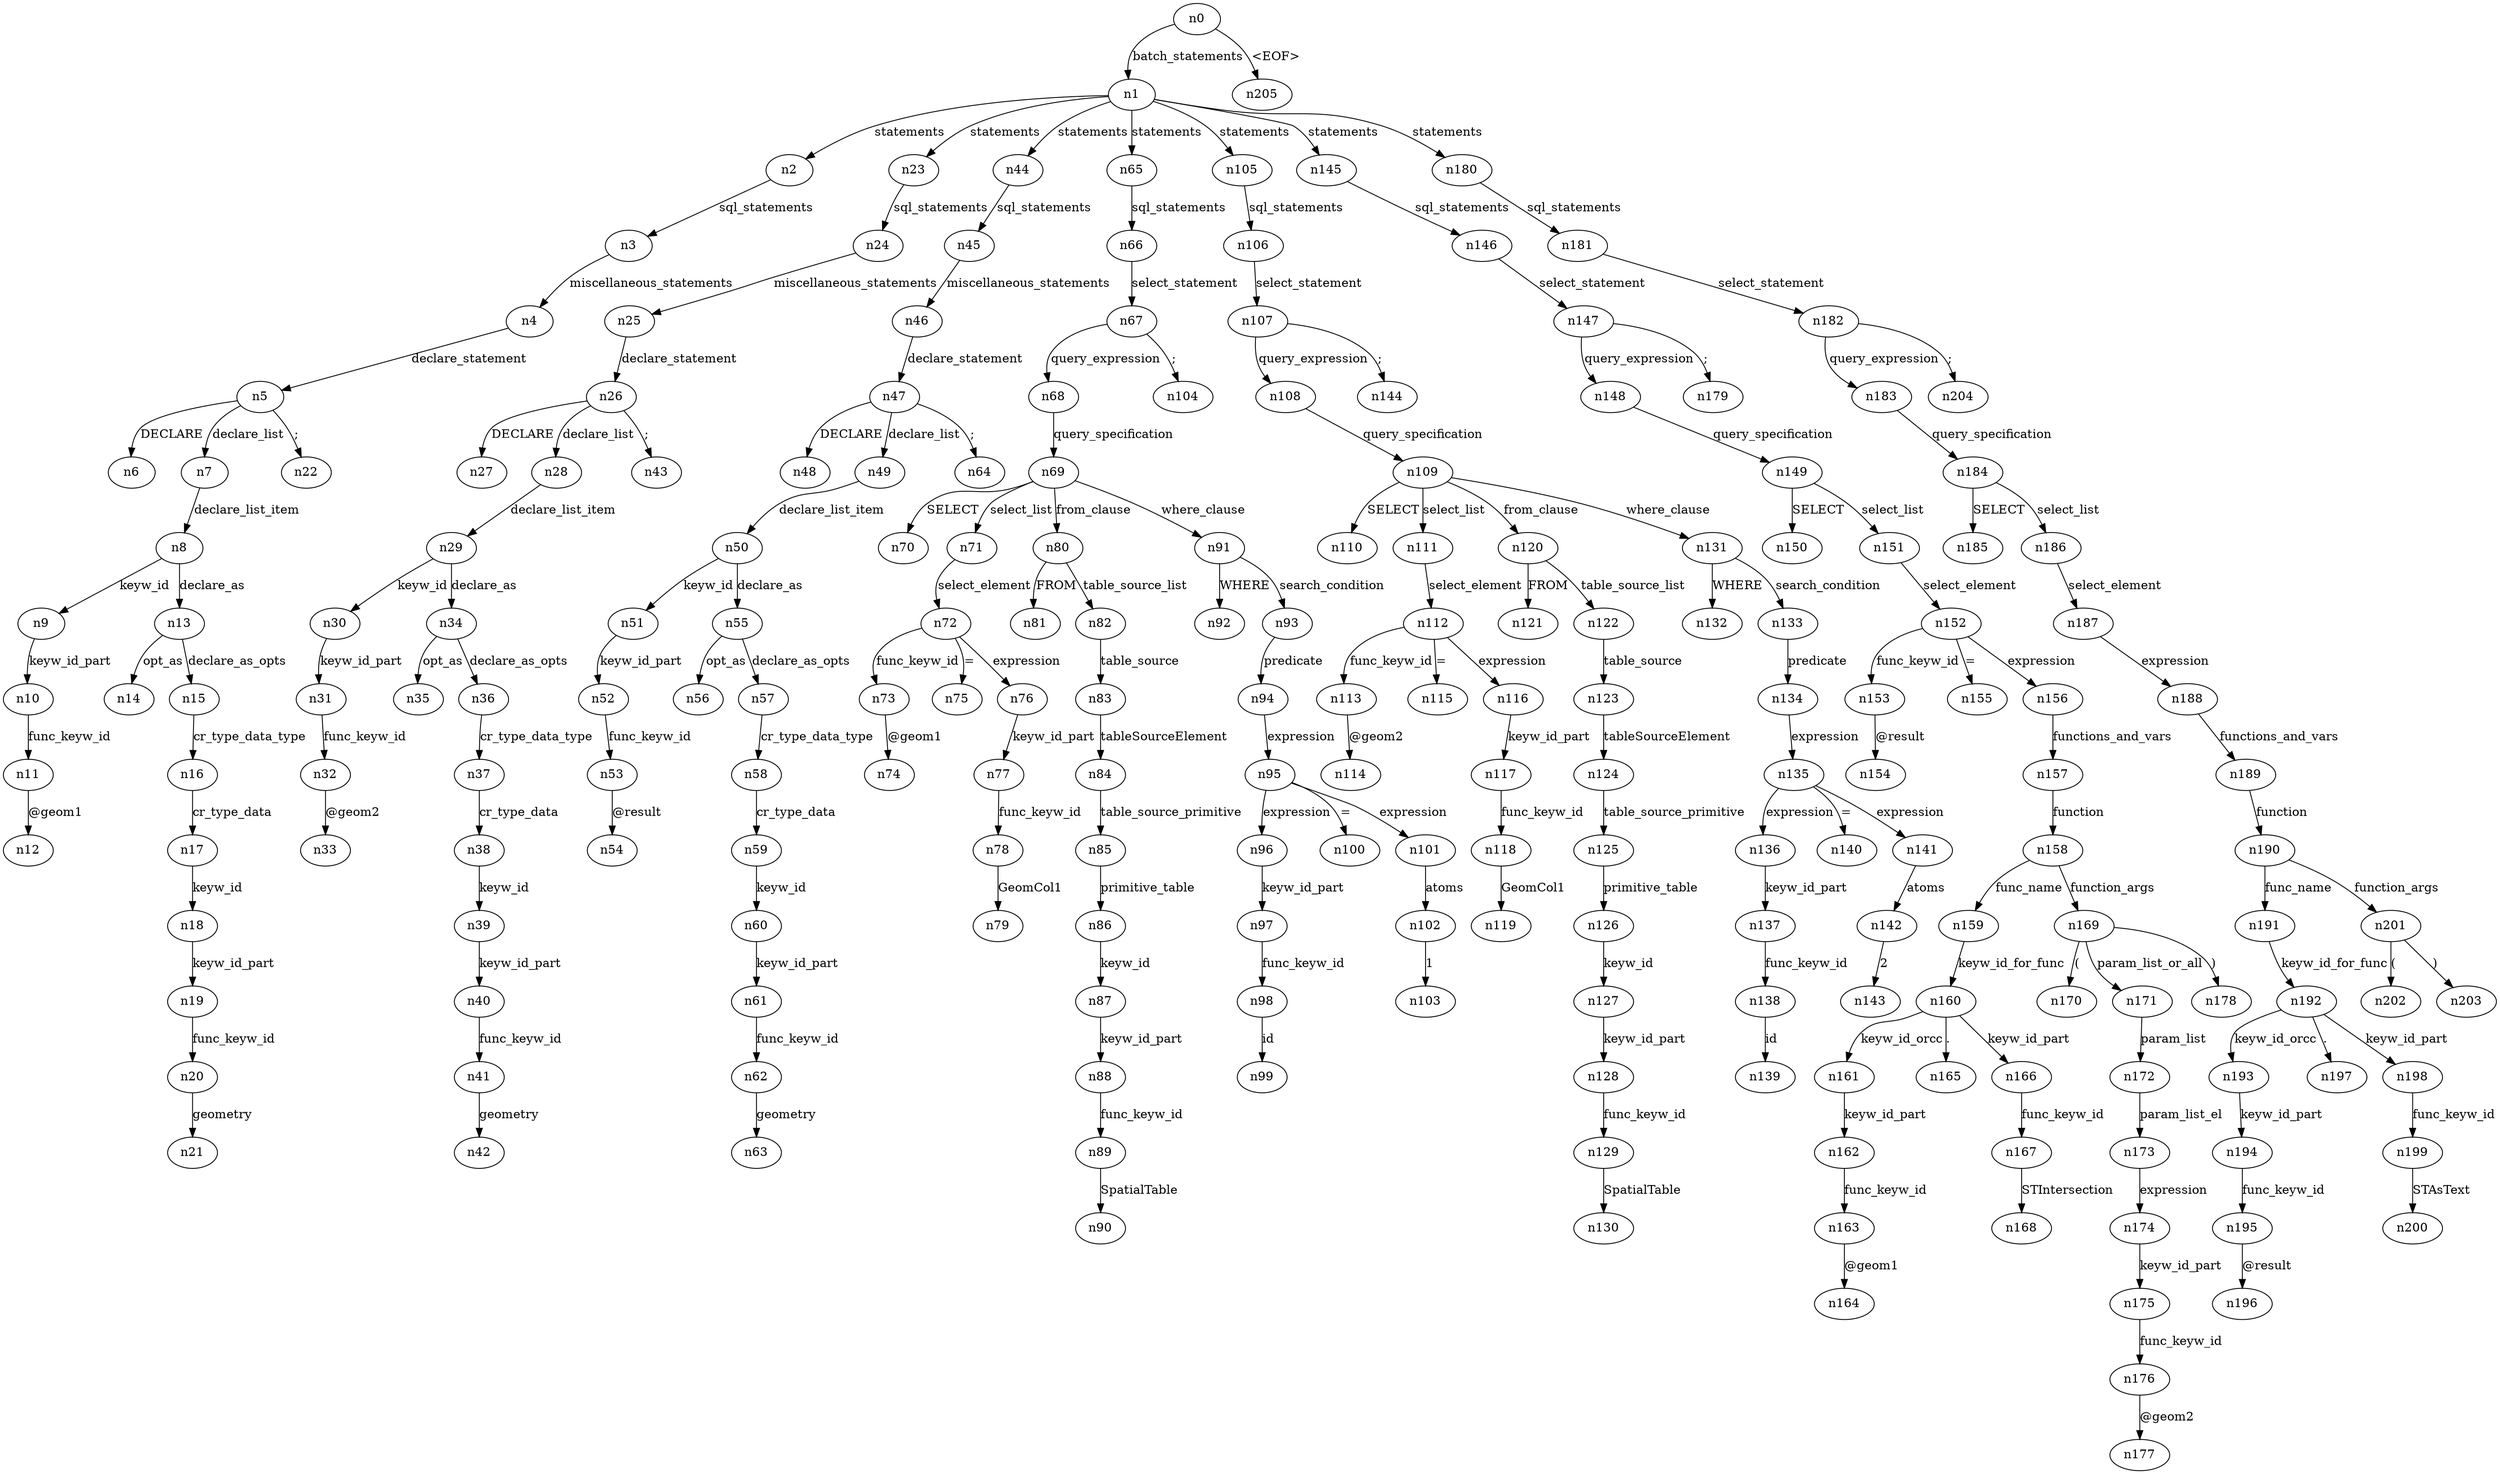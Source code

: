 digraph ParseTree {
  n0 -> n1 [label="batch_statements"];
  n1 -> n2 [label="statements"];
  n2 -> n3 [label="sql_statements"];
  n3 -> n4 [label="miscellaneous_statements"];
  n4 -> n5 [label="declare_statement"];
  n5 -> n6 [label="DECLARE"];
  n5 -> n7 [label="declare_list"];
  n7 -> n8 [label="declare_list_item"];
  n8 -> n9 [label="keyw_id"];
  n9 -> n10 [label="keyw_id_part"];
  n10 -> n11 [label="func_keyw_id"];
  n11 -> n12 [label="@geom1"];
  n8 -> n13 [label="declare_as"];
  n13 -> n14 [label="opt_as"];
  n13 -> n15 [label="declare_as_opts"];
  n15 -> n16 [label="cr_type_data_type"];
  n16 -> n17 [label="cr_type_data"];
  n17 -> n18 [label="keyw_id"];
  n18 -> n19 [label="keyw_id_part"];
  n19 -> n20 [label="func_keyw_id"];
  n20 -> n21 [label="geometry"];
  n5 -> n22 [label=";"];
  n1 -> n23 [label="statements"];
  n23 -> n24 [label="sql_statements"];
  n24 -> n25 [label="miscellaneous_statements"];
  n25 -> n26 [label="declare_statement"];
  n26 -> n27 [label="DECLARE"];
  n26 -> n28 [label="declare_list"];
  n28 -> n29 [label="declare_list_item"];
  n29 -> n30 [label="keyw_id"];
  n30 -> n31 [label="keyw_id_part"];
  n31 -> n32 [label="func_keyw_id"];
  n32 -> n33 [label="@geom2"];
  n29 -> n34 [label="declare_as"];
  n34 -> n35 [label="opt_as"];
  n34 -> n36 [label="declare_as_opts"];
  n36 -> n37 [label="cr_type_data_type"];
  n37 -> n38 [label="cr_type_data"];
  n38 -> n39 [label="keyw_id"];
  n39 -> n40 [label="keyw_id_part"];
  n40 -> n41 [label="func_keyw_id"];
  n41 -> n42 [label="geometry"];
  n26 -> n43 [label=";"];
  n1 -> n44 [label="statements"];
  n44 -> n45 [label="sql_statements"];
  n45 -> n46 [label="miscellaneous_statements"];
  n46 -> n47 [label="declare_statement"];
  n47 -> n48 [label="DECLARE"];
  n47 -> n49 [label="declare_list"];
  n49 -> n50 [label="declare_list_item"];
  n50 -> n51 [label="keyw_id"];
  n51 -> n52 [label="keyw_id_part"];
  n52 -> n53 [label="func_keyw_id"];
  n53 -> n54 [label="@result"];
  n50 -> n55 [label="declare_as"];
  n55 -> n56 [label="opt_as"];
  n55 -> n57 [label="declare_as_opts"];
  n57 -> n58 [label="cr_type_data_type"];
  n58 -> n59 [label="cr_type_data"];
  n59 -> n60 [label="keyw_id"];
  n60 -> n61 [label="keyw_id_part"];
  n61 -> n62 [label="func_keyw_id"];
  n62 -> n63 [label="geometry"];
  n47 -> n64 [label=";"];
  n1 -> n65 [label="statements"];
  n65 -> n66 [label="sql_statements"];
  n66 -> n67 [label="select_statement"];
  n67 -> n68 [label="query_expression"];
  n68 -> n69 [label="query_specification"];
  n69 -> n70 [label="SELECT"];
  n69 -> n71 [label="select_list"];
  n71 -> n72 [label="select_element"];
  n72 -> n73 [label="func_keyw_id"];
  n73 -> n74 [label="@geom1"];
  n72 -> n75 [label="="];
  n72 -> n76 [label="expression"];
  n76 -> n77 [label="keyw_id_part"];
  n77 -> n78 [label="func_keyw_id"];
  n78 -> n79 [label="GeomCol1"];
  n69 -> n80 [label="from_clause"];
  n80 -> n81 [label="FROM"];
  n80 -> n82 [label="table_source_list"];
  n82 -> n83 [label="table_source"];
  n83 -> n84 [label="tableSourceElement"];
  n84 -> n85 [label="table_source_primitive"];
  n85 -> n86 [label="primitive_table"];
  n86 -> n87 [label="keyw_id"];
  n87 -> n88 [label="keyw_id_part"];
  n88 -> n89 [label="func_keyw_id"];
  n89 -> n90 [label="SpatialTable"];
  n69 -> n91 [label="where_clause"];
  n91 -> n92 [label="WHERE"];
  n91 -> n93 [label="search_condition"];
  n93 -> n94 [label="predicate"];
  n94 -> n95 [label="expression"];
  n95 -> n96 [label="expression"];
  n96 -> n97 [label="keyw_id_part"];
  n97 -> n98 [label="func_keyw_id"];
  n98 -> n99 [label="id"];
  n95 -> n100 [label="="];
  n95 -> n101 [label="expression"];
  n101 -> n102 [label="atoms"];
  n102 -> n103 [label="1"];
  n67 -> n104 [label=";"];
  n1 -> n105 [label="statements"];
  n105 -> n106 [label="sql_statements"];
  n106 -> n107 [label="select_statement"];
  n107 -> n108 [label="query_expression"];
  n108 -> n109 [label="query_specification"];
  n109 -> n110 [label="SELECT"];
  n109 -> n111 [label="select_list"];
  n111 -> n112 [label="select_element"];
  n112 -> n113 [label="func_keyw_id"];
  n113 -> n114 [label="@geom2"];
  n112 -> n115 [label="="];
  n112 -> n116 [label="expression"];
  n116 -> n117 [label="keyw_id_part"];
  n117 -> n118 [label="func_keyw_id"];
  n118 -> n119 [label="GeomCol1"];
  n109 -> n120 [label="from_clause"];
  n120 -> n121 [label="FROM"];
  n120 -> n122 [label="table_source_list"];
  n122 -> n123 [label="table_source"];
  n123 -> n124 [label="tableSourceElement"];
  n124 -> n125 [label="table_source_primitive"];
  n125 -> n126 [label="primitive_table"];
  n126 -> n127 [label="keyw_id"];
  n127 -> n128 [label="keyw_id_part"];
  n128 -> n129 [label="func_keyw_id"];
  n129 -> n130 [label="SpatialTable"];
  n109 -> n131 [label="where_clause"];
  n131 -> n132 [label="WHERE"];
  n131 -> n133 [label="search_condition"];
  n133 -> n134 [label="predicate"];
  n134 -> n135 [label="expression"];
  n135 -> n136 [label="expression"];
  n136 -> n137 [label="keyw_id_part"];
  n137 -> n138 [label="func_keyw_id"];
  n138 -> n139 [label="id"];
  n135 -> n140 [label="="];
  n135 -> n141 [label="expression"];
  n141 -> n142 [label="atoms"];
  n142 -> n143 [label="2"];
  n107 -> n144 [label=";"];
  n1 -> n145 [label="statements"];
  n145 -> n146 [label="sql_statements"];
  n146 -> n147 [label="select_statement"];
  n147 -> n148 [label="query_expression"];
  n148 -> n149 [label="query_specification"];
  n149 -> n150 [label="SELECT"];
  n149 -> n151 [label="select_list"];
  n151 -> n152 [label="select_element"];
  n152 -> n153 [label="func_keyw_id"];
  n153 -> n154 [label="@result"];
  n152 -> n155 [label="="];
  n152 -> n156 [label="expression"];
  n156 -> n157 [label="functions_and_vars"];
  n157 -> n158 [label="function"];
  n158 -> n159 [label="func_name"];
  n159 -> n160 [label="keyw_id_for_func"];
  n160 -> n161 [label="keyw_id_orcc"];
  n161 -> n162 [label="keyw_id_part"];
  n162 -> n163 [label="func_keyw_id"];
  n163 -> n164 [label="@geom1"];
  n160 -> n165 [label="."];
  n160 -> n166 [label="keyw_id_part"];
  n166 -> n167 [label="func_keyw_id"];
  n167 -> n168 [label="STIntersection"];
  n158 -> n169 [label="function_args"];
  n169 -> n170 [label="("];
  n169 -> n171 [label="param_list_or_all"];
  n171 -> n172 [label="param_list"];
  n172 -> n173 [label="param_list_el"];
  n173 -> n174 [label="expression"];
  n174 -> n175 [label="keyw_id_part"];
  n175 -> n176 [label="func_keyw_id"];
  n176 -> n177 [label="@geom2"];
  n169 -> n178 [label=")"];
  n147 -> n179 [label=";"];
  n1 -> n180 [label="statements"];
  n180 -> n181 [label="sql_statements"];
  n181 -> n182 [label="select_statement"];
  n182 -> n183 [label="query_expression"];
  n183 -> n184 [label="query_specification"];
  n184 -> n185 [label="SELECT"];
  n184 -> n186 [label="select_list"];
  n186 -> n187 [label="select_element"];
  n187 -> n188 [label="expression"];
  n188 -> n189 [label="functions_and_vars"];
  n189 -> n190 [label="function"];
  n190 -> n191 [label="func_name"];
  n191 -> n192 [label="keyw_id_for_func"];
  n192 -> n193 [label="keyw_id_orcc"];
  n193 -> n194 [label="keyw_id_part"];
  n194 -> n195 [label="func_keyw_id"];
  n195 -> n196 [label="@result"];
  n192 -> n197 [label="."];
  n192 -> n198 [label="keyw_id_part"];
  n198 -> n199 [label="func_keyw_id"];
  n199 -> n200 [label="STAsText"];
  n190 -> n201 [label="function_args"];
  n201 -> n202 [label="("];
  n201 -> n203 [label=")"];
  n182 -> n204 [label=";"];
  n0 -> n205 [label="<EOF>"];
}